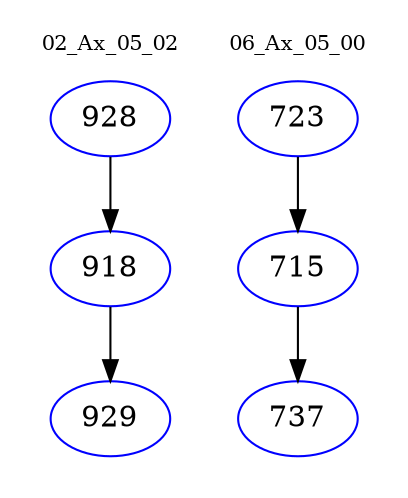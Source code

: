 digraph{
subgraph cluster_0 {
color = white
label = "02_Ax_05_02";
fontsize=10;
T0_928 [label="928", color="blue"]
T0_928 -> T0_918 [color="black"]
T0_918 [label="918", color="blue"]
T0_918 -> T0_929 [color="black"]
T0_929 [label="929", color="blue"]
}
subgraph cluster_1 {
color = white
label = "06_Ax_05_00";
fontsize=10;
T1_723 [label="723", color="blue"]
T1_723 -> T1_715 [color="black"]
T1_715 [label="715", color="blue"]
T1_715 -> T1_737 [color="black"]
T1_737 [label="737", color="blue"]
}
}
